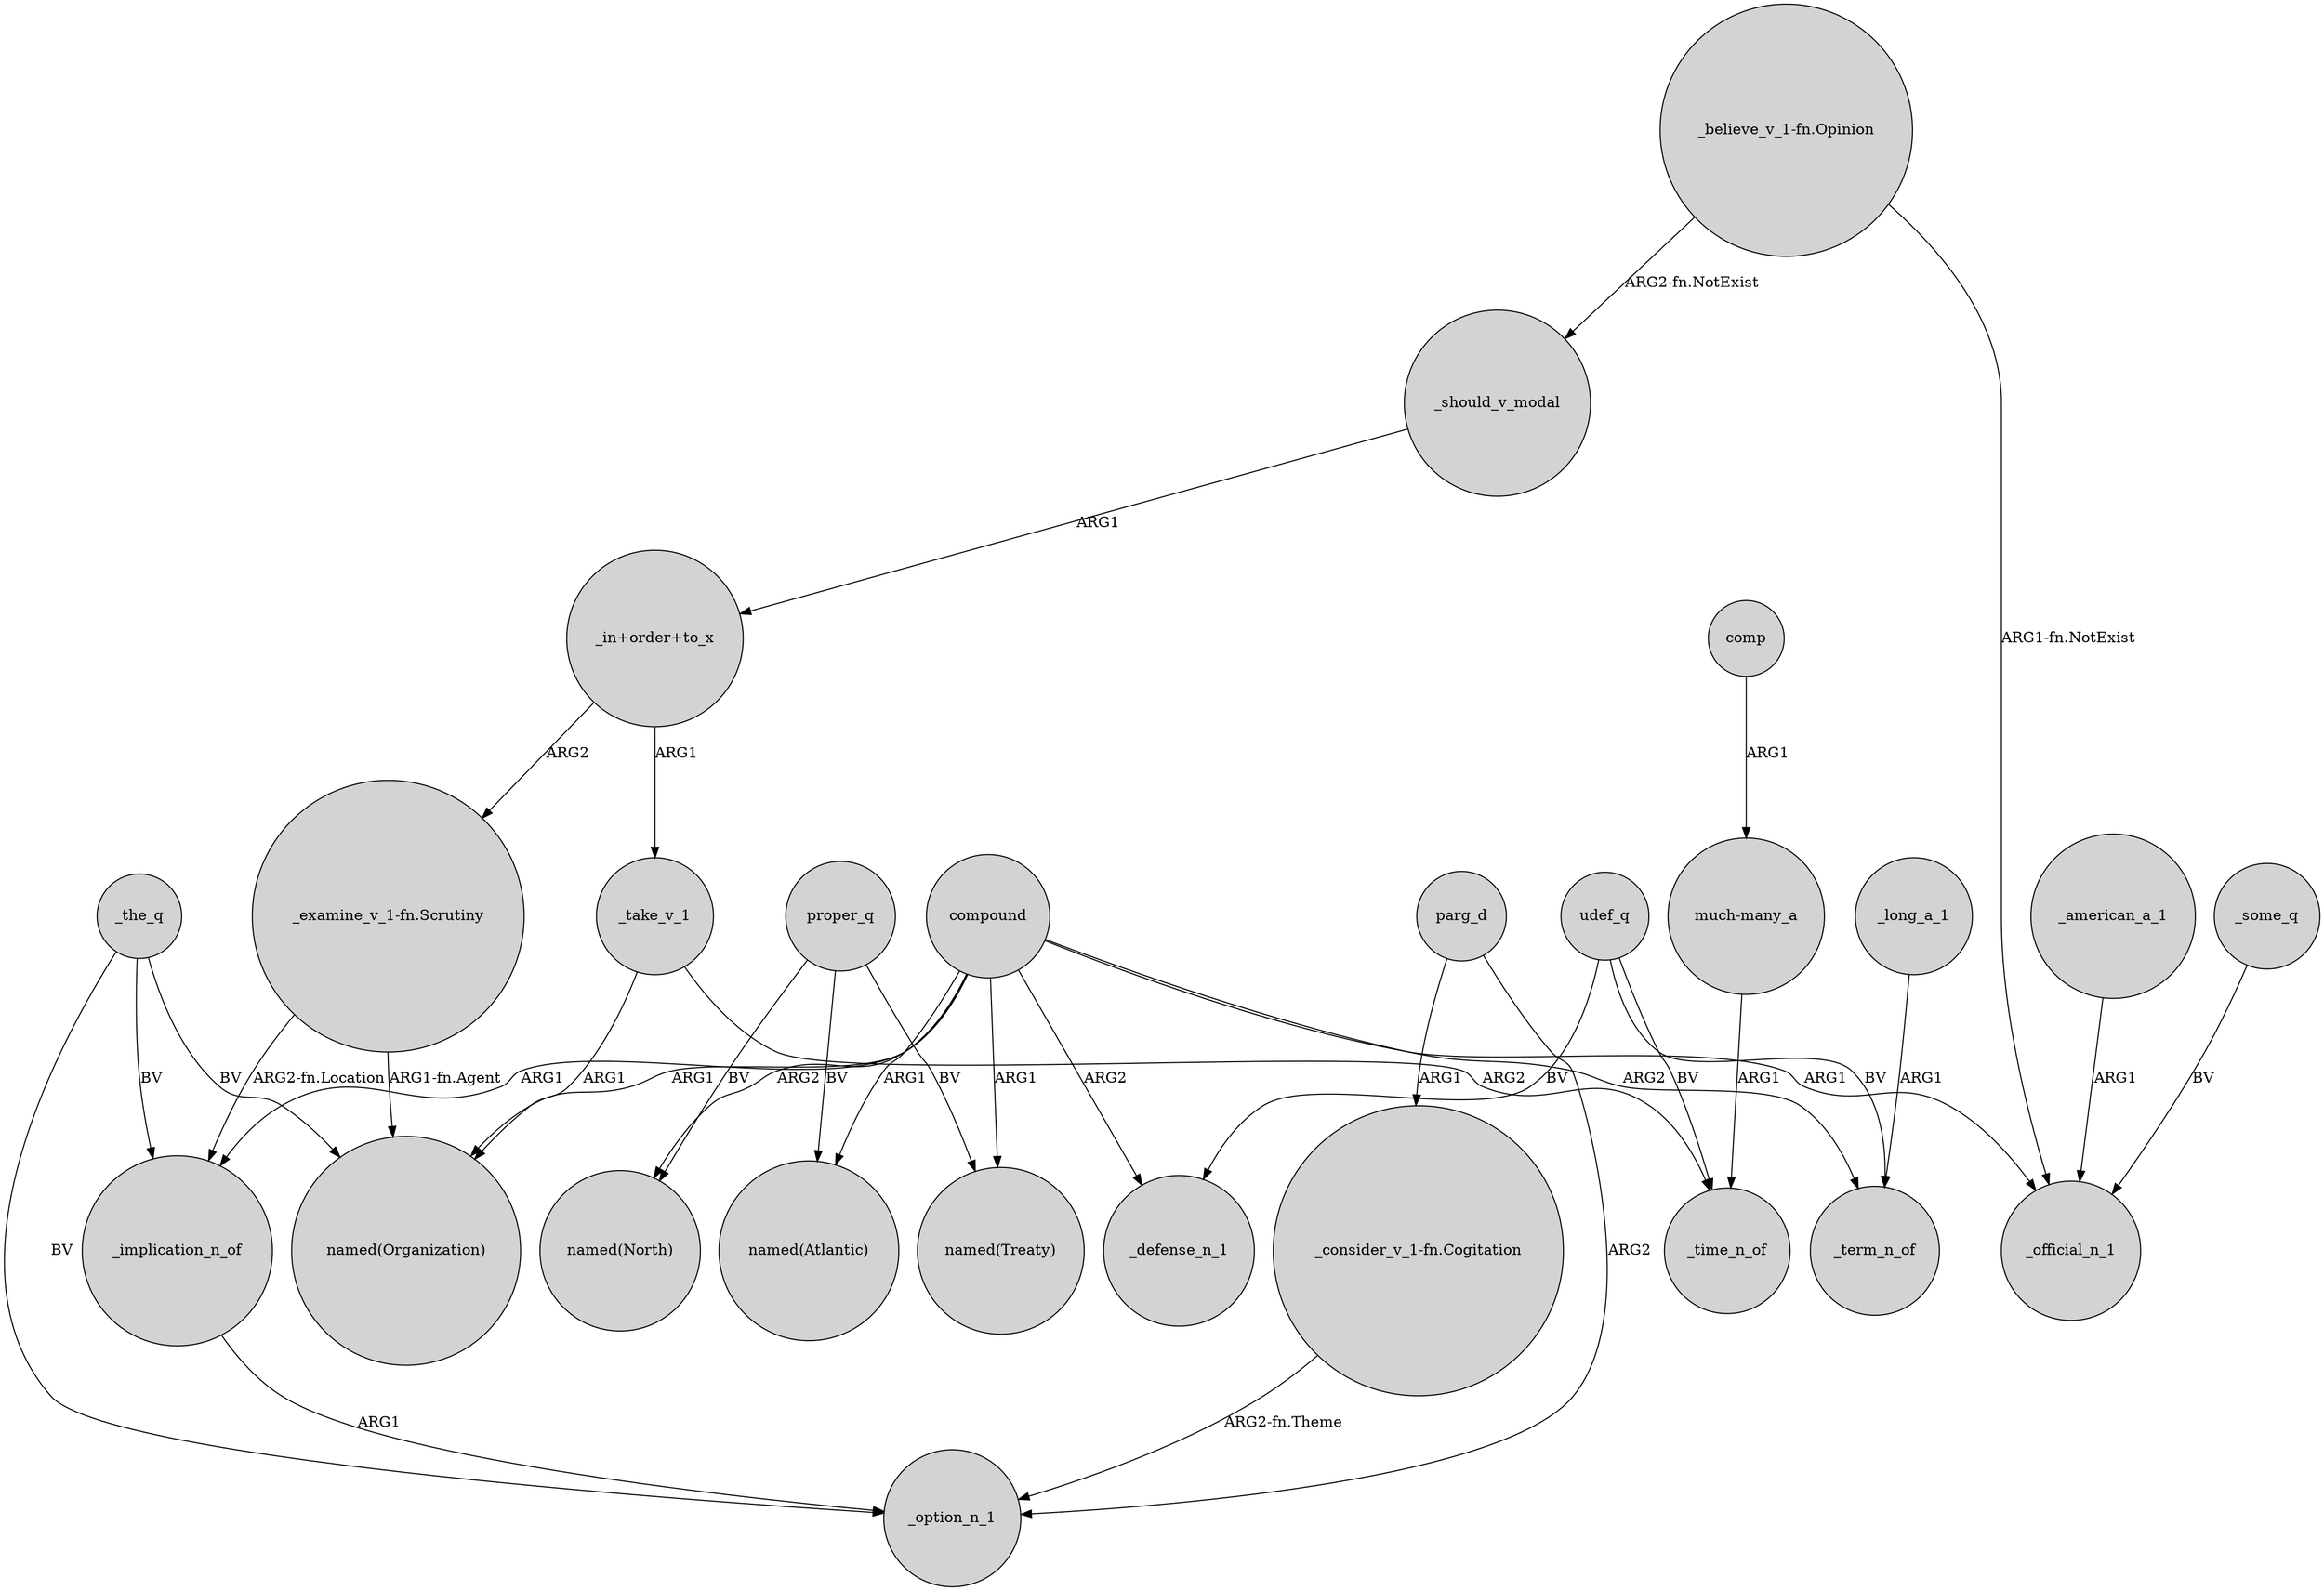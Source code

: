 digraph {
	node [shape=circle style=filled]
	_the_q -> "named(Organization)" [label=BV]
	compound -> "named(North)" [label=ARG2]
	"_examine_v_1-fn.Scrutiny" -> _implication_n_of [label="ARG2-fn.Location"]
	compound -> _implication_n_of [label=ARG1]
	proper_q -> "named(North)" [label=BV]
	"_believe_v_1-fn.Opinion" -> _should_v_modal [label="ARG2-fn.NotExist"]
	"_examine_v_1-fn.Scrutiny" -> "named(Organization)" [label="ARG1-fn.Agent"]
	compound -> _term_n_of [label=ARG2]
	_american_a_1 -> _official_n_1 [label=ARG1]
	_the_q -> _option_n_1 [label=BV]
	_take_v_1 -> "named(Organization)" [label=ARG1]
	"_believe_v_1-fn.Opinion" -> _official_n_1 [label="ARG1-fn.NotExist"]
	_some_q -> _official_n_1 [label=BV]
	_should_v_modal -> "_in+order+to_x" [label=ARG1]
	compound -> "named(Atlantic)" [label=ARG1]
	parg_d -> _option_n_1 [label=ARG2]
	compound -> _defense_n_1 [label=ARG2]
	proper_q -> "named(Atlantic)" [label=BV]
	"_in+order+to_x" -> "_examine_v_1-fn.Scrutiny" [label=ARG2]
	_the_q -> _implication_n_of [label=BV]
	parg_d -> "_consider_v_1-fn.Cogitation" [label=ARG1]
	udef_q -> _defense_n_1 [label=BV]
	comp -> "much-many_a" [label=ARG1]
	"_consider_v_1-fn.Cogitation" -> _option_n_1 [label="ARG2-fn.Theme"]
	compound -> "named(Treaty)" [label=ARG1]
	udef_q -> _time_n_of [label=BV]
	udef_q -> _term_n_of [label=BV]
	proper_q -> "named(Treaty)" [label=BV]
	compound -> _official_n_1 [label=ARG1]
	_implication_n_of -> _option_n_1 [label=ARG1]
	"_in+order+to_x" -> _take_v_1 [label=ARG1]
	"much-many_a" -> _time_n_of [label=ARG1]
	compound -> "named(Organization)" [label=ARG1]
	_take_v_1 -> _time_n_of [label=ARG2]
	_long_a_1 -> _term_n_of [label=ARG1]
}
